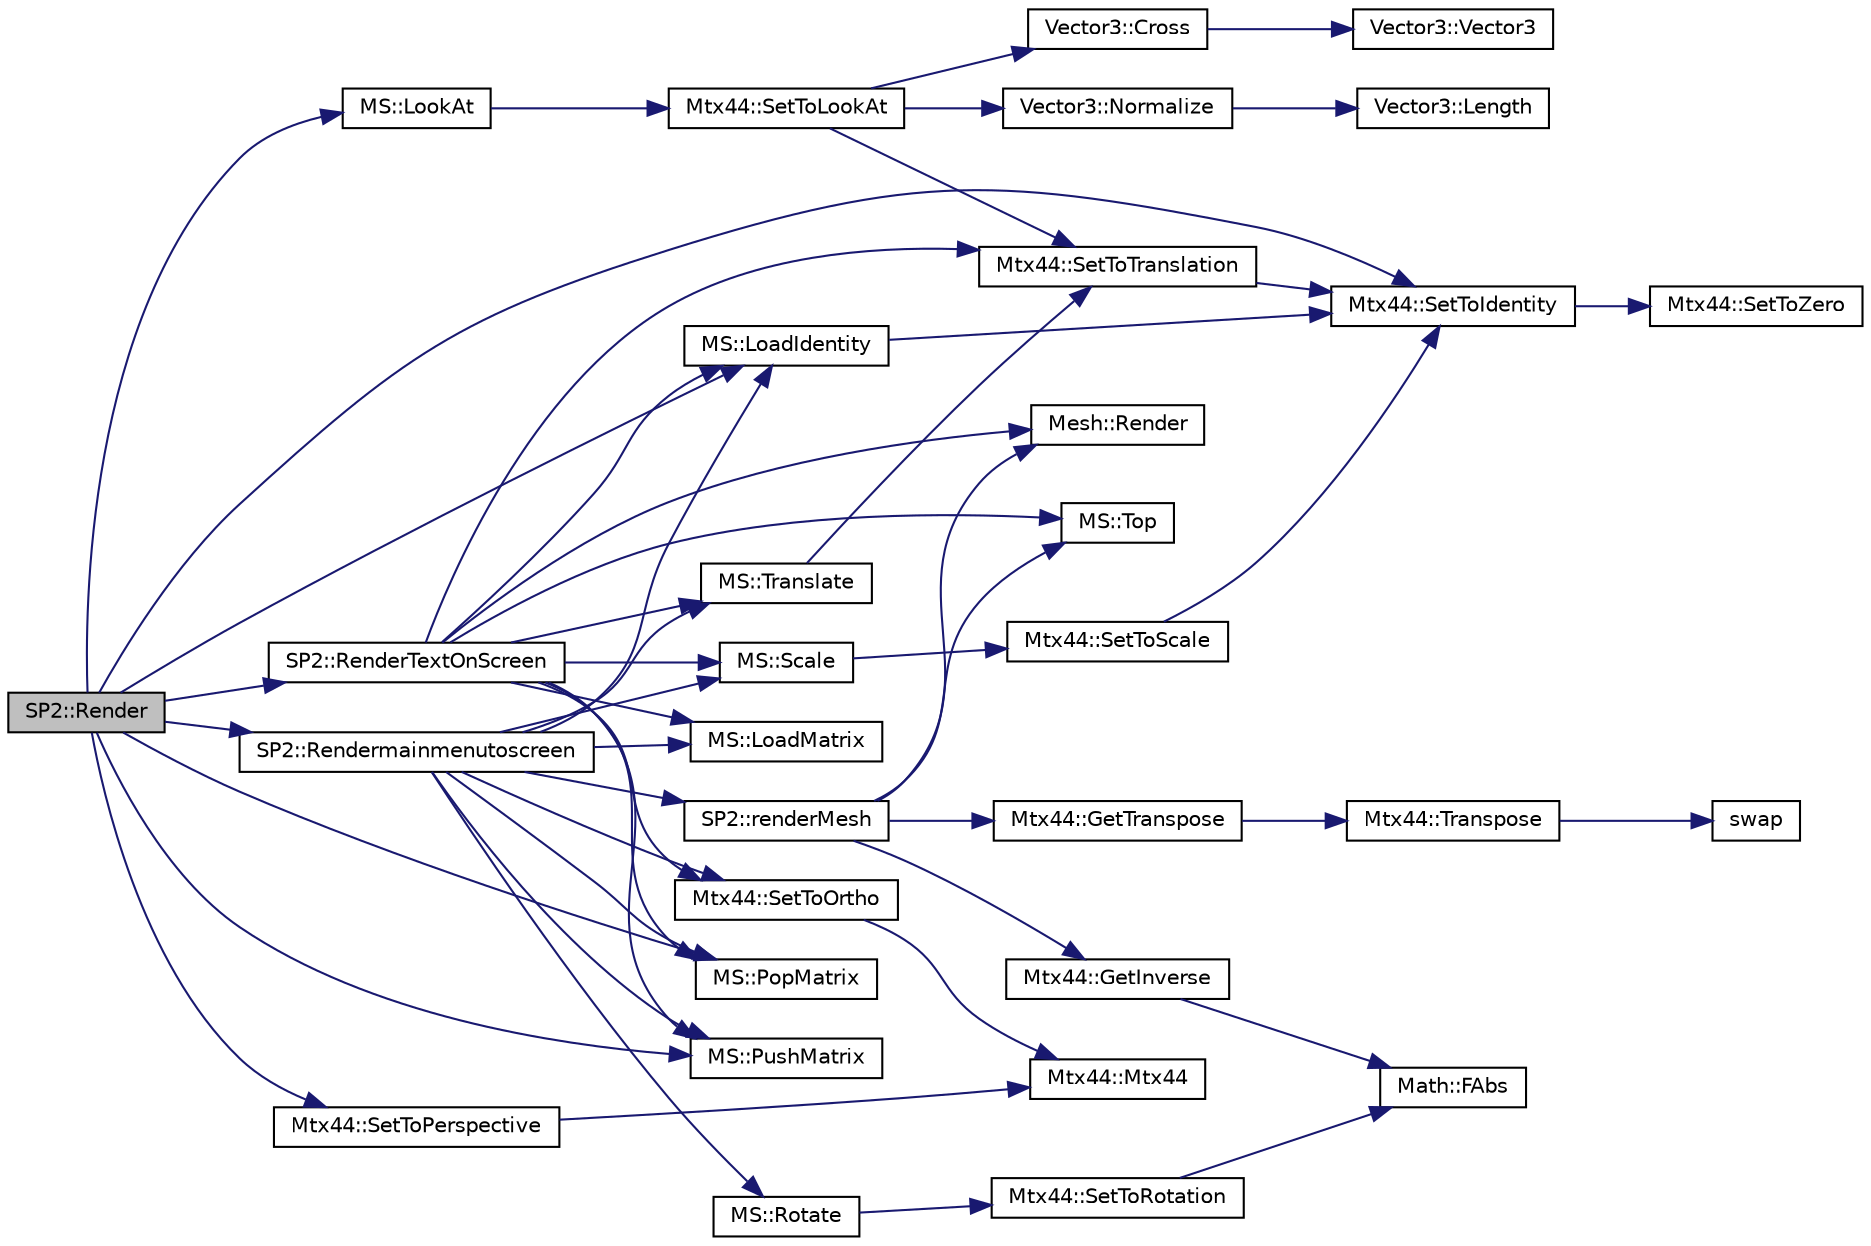 digraph "SP2::Render"
{
  bgcolor="transparent";
  edge [fontname="Helvetica",fontsize="10",labelfontname="Helvetica",labelfontsize="10"];
  node [fontname="Helvetica",fontsize="10",shape=record];
  rankdir="LR";
  Node1 [label="SP2::Render",height=0.2,width=0.4,color="black", fillcolor="grey75", style="filled", fontcolor="black"];
  Node1 -> Node2 [color="midnightblue",fontsize="10",style="solid",fontname="Helvetica"];
  Node2 [label="MS::LoadIdentity",height=0.2,width=0.4,color="black",URL="$classMS.html#a77c5f7e4a21ea48dcf902a7ff6824a11",tooltip="Replace the top matrix with an identity matrix. "];
  Node2 -> Node3 [color="midnightblue",fontsize="10",style="solid",fontname="Helvetica"];
  Node3 [label="Mtx44::SetToIdentity",height=0.2,width=0.4,color="black",URL="$classMtx44.html#a3ac8a0afd66412e15e4246474b893da2",tooltip="Set the matrix to an identity matrix (1&#39;s along the diagonal) "];
  Node3 -> Node4 [color="midnightblue",fontsize="10",style="solid",fontname="Helvetica"];
  Node4 [label="Mtx44::SetToZero",height=0.2,width=0.4,color="black",URL="$classMtx44.html#a3aea63c08759ac98b8a4f23fdc0d6a28",tooltip="Set this matrix to zero. "];
  Node1 -> Node5 [color="midnightblue",fontsize="10",style="solid",fontname="Helvetica"];
  Node5 [label="MS::LookAt",height=0.2,width=0.4,color="black",URL="$classMS.html#a2638cd3249260877cc31329978fb6b38",tooltip="Setup lookat matrix and push to matrix stack. "];
  Node5 -> Node6 [color="midnightblue",fontsize="10",style="solid",fontname="Helvetica"];
  Node6 [label="Mtx44::SetToLookAt",height=0.2,width=0.4,color="black",URL="$classMtx44.html#a7c3d2d30d9ed5bfca2ba97d0e570930f",tooltip="Set matrix to be a lookat matrix. "];
  Node6 -> Node7 [color="midnightblue",fontsize="10",style="solid",fontname="Helvetica"];
  Node7 [label="Vector3::Cross",height=0.2,width=0.4,color="black",URL="$structVector3.html#aa1cdc5357009b47fe585ddd61e263aad",tooltip="Cross product of 2 vectors. "];
  Node7 -> Node8 [color="midnightblue",fontsize="10",style="solid",fontname="Helvetica"];
  Node8 [label="Vector3::Vector3",height=0.2,width=0.4,color="black",URL="$structVector3.html#afa5e0c801fc2c8a820a54ea99302fe08",tooltip="Vector3 default constructor. "];
  Node6 -> Node9 [color="midnightblue",fontsize="10",style="solid",fontname="Helvetica"];
  Node9 [label="Vector3::Normalize",height=0.2,width=0.4,color="black",URL="$structVector3.html#aaef4f25a38878a640ab4a48002a7eff8",tooltip="Normalize this vector and return a reference to it. "];
  Node9 -> Node10 [color="midnightblue",fontsize="10",style="solid",fontname="Helvetica"];
  Node10 [label="Vector3::Length",height=0.2,width=0.4,color="black",URL="$structVector3.html#a200024a8442329de9a625ed58ffe7075",tooltip="Return length of vector. "];
  Node6 -> Node11 [color="midnightblue",fontsize="10",style="solid",fontname="Helvetica"];
  Node11 [label="Mtx44::SetToTranslation",height=0.2,width=0.4,color="black",URL="$classMtx44.html#a0cc88cc5c648da14effba480c4d2ac70",tooltip="Set this matrix to a translation matrix with translation of (x, y, z) "];
  Node11 -> Node3 [color="midnightblue",fontsize="10",style="solid",fontname="Helvetica"];
  Node1 -> Node12 [color="midnightblue",fontsize="10",style="solid",fontname="Helvetica"];
  Node12 [label="MS::PopMatrix",height=0.2,width=0.4,color="black",URL="$classMS.html#aac22e39d0ac437fcb85403a9f0a7a25f",tooltip="Pop the top matrix on the matrix stack. "];
  Node1 -> Node13 [color="midnightblue",fontsize="10",style="solid",fontname="Helvetica"];
  Node13 [label="MS::PushMatrix",height=0.2,width=0.4,color="black",URL="$classMS.html#a9fb4fff5036f3f197b893f9a579c97b2",tooltip="Make a copy of the top matrix on the matrix stack and push it on top. "];
  Node1 -> Node14 [color="midnightblue",fontsize="10",style="solid",fontname="Helvetica"];
  Node14 [label="SP2::Rendermainmenutoscreen",height=0.2,width=0.4,color="black",URL="$classSP2.html#aac535f04258e670dde533f1f1b43ac11",tooltip="Render black screen. "];
  Node14 -> Node15 [color="midnightblue",fontsize="10",style="solid",fontname="Helvetica"];
  Node15 [label="Mtx44::SetToOrtho",height=0.2,width=0.4,color="black",URL="$classMtx44.html#a0a4c7818be7c1aeb0601ad069c1a591d",tooltip="Setup orthogonal matrix. "];
  Node15 -> Node16 [color="midnightblue",fontsize="10",style="solid",fontname="Helvetica"];
  Node16 [label="Mtx44::Mtx44",height=0.2,width=0.4,color="black",URL="$classMtx44.html#a1b985913080679da29ff94217935b3c7",tooltip="Default Constructor. Default values are zero. "];
  Node14 -> Node13 [color="midnightblue",fontsize="10",style="solid",fontname="Helvetica"];
  Node14 -> Node17 [color="midnightblue",fontsize="10",style="solid",fontname="Helvetica"];
  Node17 [label="MS::LoadMatrix",height=0.2,width=0.4,color="black",URL="$classMS.html#a86606fe9f575ccb747d77195c8aefdaf",tooltip="Return the top matrix with a new matrix. "];
  Node14 -> Node2 [color="midnightblue",fontsize="10",style="solid",fontname="Helvetica"];
  Node14 -> Node18 [color="midnightblue",fontsize="10",style="solid",fontname="Helvetica"];
  Node18 [label="MS::Translate",height=0.2,width=0.4,color="black",URL="$classMS.html#a7e94a35ce566fe3ec49c92b6c4bb663a",tooltip="Multiply the top matrix with a translation matrix based on the following parameters. "];
  Node18 -> Node11 [color="midnightblue",fontsize="10",style="solid",fontname="Helvetica"];
  Node14 -> Node19 [color="midnightblue",fontsize="10",style="solid",fontname="Helvetica"];
  Node19 [label="MS::Scale",height=0.2,width=0.4,color="black",URL="$classMS.html#a52109795de960e24663b315e9128533f",tooltip="Multiply the top matrix with a scale matrix based on the following parameters. "];
  Node19 -> Node20 [color="midnightblue",fontsize="10",style="solid",fontname="Helvetica"];
  Node20 [label="Mtx44::SetToScale",height=0.2,width=0.4,color="black",URL="$classMtx44.html#a04c49a922f8e8ffcb57a90c6ce955600",tooltip="Set this matrix to a scaling matrix with scale factors sx, sy and sz. "];
  Node20 -> Node3 [color="midnightblue",fontsize="10",style="solid",fontname="Helvetica"];
  Node14 -> Node21 [color="midnightblue",fontsize="10",style="solid",fontname="Helvetica"];
  Node21 [label="MS::Rotate",height=0.2,width=0.4,color="black",URL="$classMS.html#a6ce592114042b920b648bca5519690cd",tooltip="Multiply the top matrix with a rotation matrix based on the following parameters. ..."];
  Node21 -> Node22 [color="midnightblue",fontsize="10",style="solid",fontname="Helvetica"];
  Node22 [label="Mtx44::SetToRotation",height=0.2,width=0.4,color="black",URL="$classMtx44.html#ac0587ffb5ff9fd58ad5768d28fc06574",tooltip="Set Matrix to a rotation matrix about arbitrary axis. "];
  Node22 -> Node23 [color="midnightblue",fontsize="10",style="solid",fontname="Helvetica"];
  Node23 [label="Math::FAbs",height=0.2,width=0.4,color="black",URL="$namespaceMath.html#ac91173ab2efdf7313fe7aaeb6cb44cf6"];
  Node14 -> Node24 [color="midnightblue",fontsize="10",style="solid",fontname="Helvetica"];
  Node24 [label="SP2::renderMesh",height=0.2,width=0.4,color="black",URL="$classSP2.html#acf9cd6642d16e15f0ca2e43e9d266070",tooltip="Render Mesh. "];
  Node24 -> Node25 [color="midnightblue",fontsize="10",style="solid",fontname="Helvetica"];
  Node25 [label="MS::Top",height=0.2,width=0.4,color="black",URL="$classMS.html#a21291d7fb488f63c589bdc9bd620ba58",tooltip="Return the top matrix on the matrix stack. "];
  Node24 -> Node26 [color="midnightblue",fontsize="10",style="solid",fontname="Helvetica"];
  Node26 [label="Mtx44::GetInverse",height=0.2,width=0.4,color="black",URL="$classMtx44.html#aac1ba21ddfc5f3c24baa4f58d9c5c256",tooltip="Return a new matrix that is an inverse. "];
  Node26 -> Node23 [color="midnightblue",fontsize="10",style="solid",fontname="Helvetica"];
  Node24 -> Node27 [color="midnightblue",fontsize="10",style="solid",fontname="Helvetica"];
  Node27 [label="Mtx44::GetTranspose",height=0.2,width=0.4,color="black",URL="$classMtx44.html#aebb16a0329c5237e314af0d75d8081fd",tooltip="Return a new matrix that is a transpose of this matrix. "];
  Node27 -> Node28 [color="midnightblue",fontsize="10",style="solid",fontname="Helvetica"];
  Node28 [label="Mtx44::Transpose",height=0.2,width=0.4,color="black",URL="$classMtx44.html#a6c95e149e42cba381918782a93f8a68b",tooltip="Set this matrix to its Transpose. "];
  Node28 -> Node29 [color="midnightblue",fontsize="10",style="solid",fontname="Helvetica"];
  Node29 [label="swap",height=0.2,width=0.4,color="black",URL="$Mtx44_8cpp.html#a1ef521a2e5e5ae2ef55d1bc0c3b0c437",tooltip="Helper function swap. "];
  Node24 -> Node30 [color="midnightblue",fontsize="10",style="solid",fontname="Helvetica"];
  Node30 [label="Mesh::Render",height=0.2,width=0.4,color="black",URL="$classMesh.html#a75e66bcd90c09492676a4cfe5b23c3af",tooltip="OpenGL render code. "];
  Node14 -> Node12 [color="midnightblue",fontsize="10",style="solid",fontname="Helvetica"];
  Node1 -> Node31 [color="midnightblue",fontsize="10",style="solid",fontname="Helvetica"];
  Node31 [label="SP2::RenderTextOnScreen",height=0.2,width=0.4,color="black",URL="$classSP2.html#ab642469a9e89925dafd3055a79b65cda",tooltip="Render Text Mesh on screen. "];
  Node31 -> Node15 [color="midnightblue",fontsize="10",style="solid",fontname="Helvetica"];
  Node31 -> Node13 [color="midnightblue",fontsize="10",style="solid",fontname="Helvetica"];
  Node31 -> Node17 [color="midnightblue",fontsize="10",style="solid",fontname="Helvetica"];
  Node31 -> Node2 [color="midnightblue",fontsize="10",style="solid",fontname="Helvetica"];
  Node31 -> Node19 [color="midnightblue",fontsize="10",style="solid",fontname="Helvetica"];
  Node31 -> Node18 [color="midnightblue",fontsize="10",style="solid",fontname="Helvetica"];
  Node31 -> Node11 [color="midnightblue",fontsize="10",style="solid",fontname="Helvetica"];
  Node31 -> Node25 [color="midnightblue",fontsize="10",style="solid",fontname="Helvetica"];
  Node31 -> Node30 [color="midnightblue",fontsize="10",style="solid",fontname="Helvetica"];
  Node31 -> Node12 [color="midnightblue",fontsize="10",style="solid",fontname="Helvetica"];
  Node1 -> Node3 [color="midnightblue",fontsize="10",style="solid",fontname="Helvetica"];
  Node1 -> Node32 [color="midnightblue",fontsize="10",style="solid",fontname="Helvetica"];
  Node32 [label="Mtx44::SetToPerspective",height=0.2,width=0.4,color="black",URL="$classMtx44.html#ac6e6521111d78ff36d539bf111a902c6",tooltip="Set matrix to be a perspective matrix. "];
  Node32 -> Node16 [color="midnightblue",fontsize="10",style="solid",fontname="Helvetica"];
}
